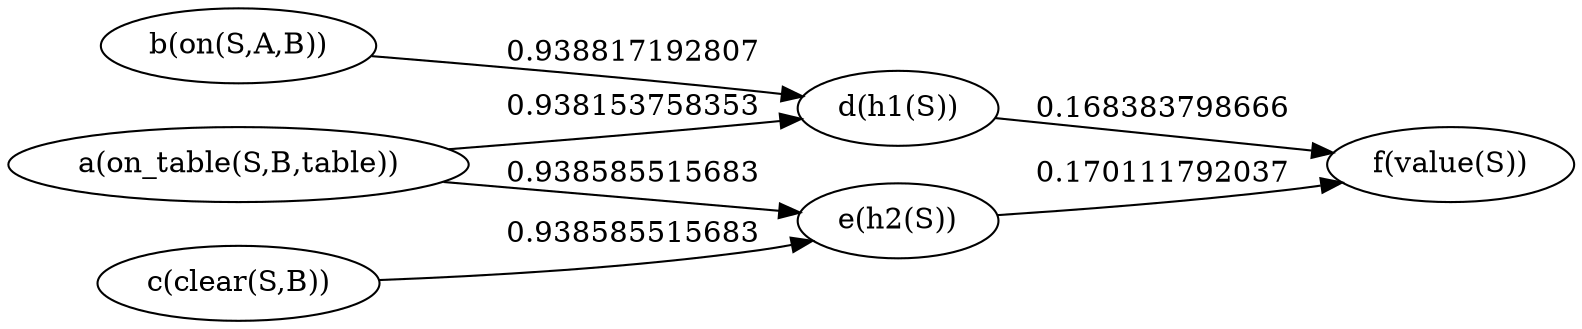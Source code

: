 digraph G {rankdir=LR;
"a(on_table(S,B,table))"->"d(h1(S))"[label = 0.938153758353]
"a(on_table(S,B,table))"->"e(h2(S))"[label = 0.938585515683]
"b(on(S,A,B))"->"d(h1(S))"[label = 0.938817192807]
"c(clear(S,B))"->"e(h2(S))"[label = 0.938585515683]
"d(h1(S))"->"f(value(S))"[label = 0.168383798666]
"e(h2(S))"->"f(value(S))"[label = 0.170111792037]
}